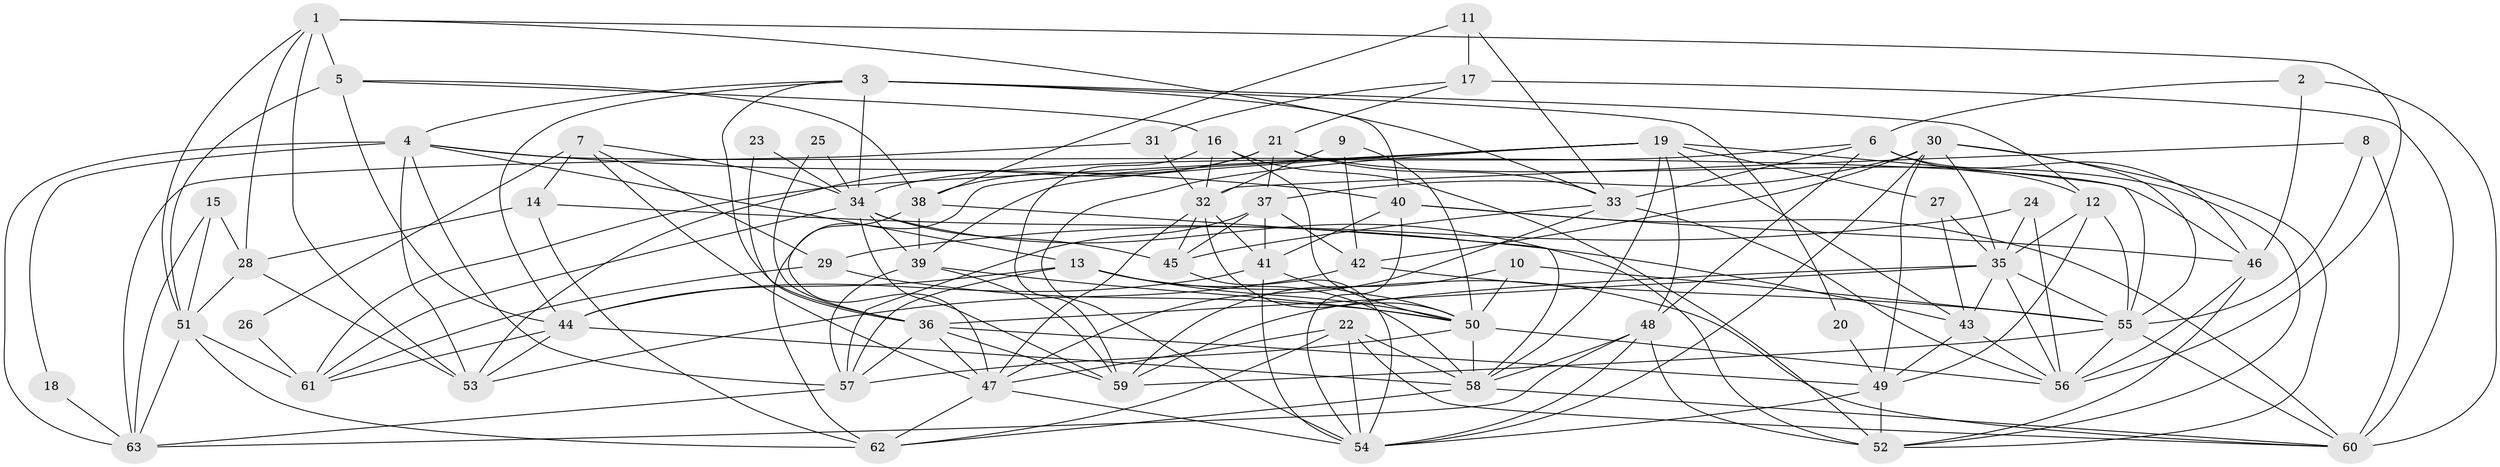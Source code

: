 // original degree distribution, {5: 0.2, 3: 0.288, 4: 0.272, 6: 0.096, 2: 0.112, 7: 0.016, 9: 0.008, 8: 0.008}
// Generated by graph-tools (version 1.1) at 2025/50/03/09/25 03:50:01]
// undirected, 63 vertices, 182 edges
graph export_dot {
graph [start="1"]
  node [color=gray90,style=filled];
  1;
  2;
  3;
  4;
  5;
  6;
  7;
  8;
  9;
  10;
  11;
  12;
  13;
  14;
  15;
  16;
  17;
  18;
  19;
  20;
  21;
  22;
  23;
  24;
  25;
  26;
  27;
  28;
  29;
  30;
  31;
  32;
  33;
  34;
  35;
  36;
  37;
  38;
  39;
  40;
  41;
  42;
  43;
  44;
  45;
  46;
  47;
  48;
  49;
  50;
  51;
  52;
  53;
  54;
  55;
  56;
  57;
  58;
  59;
  60;
  61;
  62;
  63;
  1 -- 5 [weight=1.0];
  1 -- 28 [weight=1.0];
  1 -- 33 [weight=1.0];
  1 -- 51 [weight=1.0];
  1 -- 53 [weight=1.0];
  1 -- 56 [weight=1.0];
  2 -- 6 [weight=1.0];
  2 -- 46 [weight=1.0];
  2 -- 60 [weight=1.0];
  3 -- 4 [weight=1.0];
  3 -- 12 [weight=1.0];
  3 -- 20 [weight=1.0];
  3 -- 34 [weight=1.0];
  3 -- 36 [weight=1.0];
  3 -- 40 [weight=1.0];
  3 -- 44 [weight=1.0];
  4 -- 13 [weight=1.0];
  4 -- 18 [weight=1.0];
  4 -- 40 [weight=1.0];
  4 -- 46 [weight=1.0];
  4 -- 53 [weight=1.0];
  4 -- 57 [weight=1.0];
  4 -- 63 [weight=1.0];
  5 -- 16 [weight=1.0];
  5 -- 38 [weight=1.0];
  5 -- 44 [weight=1.0];
  5 -- 51 [weight=1.0];
  6 -- 12 [weight=1.0];
  6 -- 33 [weight=1.0];
  6 -- 34 [weight=1.0];
  6 -- 46 [weight=1.0];
  6 -- 48 [weight=1.0];
  7 -- 14 [weight=1.0];
  7 -- 26 [weight=1.0];
  7 -- 29 [weight=1.0];
  7 -- 34 [weight=1.0];
  7 -- 47 [weight=1.0];
  8 -- 32 [weight=1.0];
  8 -- 55 [weight=1.0];
  8 -- 60 [weight=1.0];
  9 -- 32 [weight=1.0];
  9 -- 42 [weight=1.0];
  9 -- 50 [weight=1.0];
  10 -- 50 [weight=1.0];
  10 -- 55 [weight=1.0];
  10 -- 59 [weight=1.0];
  11 -- 17 [weight=1.0];
  11 -- 33 [weight=1.0];
  11 -- 38 [weight=1.0];
  12 -- 35 [weight=1.0];
  12 -- 49 [weight=1.0];
  12 -- 55 [weight=1.0];
  13 -- 44 [weight=1.0];
  13 -- 50 [weight=1.0];
  13 -- 57 [weight=1.0];
  13 -- 58 [weight=1.0];
  13 -- 60 [weight=1.0];
  14 -- 28 [weight=1.0];
  14 -- 43 [weight=1.0];
  14 -- 62 [weight=1.0];
  15 -- 28 [weight=1.0];
  15 -- 51 [weight=1.0];
  15 -- 63 [weight=1.0];
  16 -- 32 [weight=1.0];
  16 -- 50 [weight=1.0];
  16 -- 52 [weight=1.0];
  16 -- 59 [weight=1.0];
  17 -- 21 [weight=1.0];
  17 -- 31 [weight=1.0];
  17 -- 60 [weight=1.0];
  18 -- 63 [weight=1.0];
  19 -- 27 [weight=1.0];
  19 -- 39 [weight=1.0];
  19 -- 43 [weight=1.0];
  19 -- 48 [weight=1.0];
  19 -- 54 [weight=1.0];
  19 -- 55 [weight=1.0];
  19 -- 58 [weight=1.0];
  19 -- 61 [weight=1.0];
  19 -- 62 [weight=1.0];
  20 -- 49 [weight=1.0];
  21 -- 33 [weight=1.0];
  21 -- 37 [weight=1.0];
  21 -- 38 [weight=1.0];
  21 -- 52 [weight=1.0];
  21 -- 53 [weight=1.0];
  22 -- 47 [weight=1.0];
  22 -- 54 [weight=1.0];
  22 -- 58 [weight=1.0];
  22 -- 60 [weight=1.0];
  22 -- 62 [weight=1.0];
  23 -- 34 [weight=1.0];
  23 -- 36 [weight=1.0];
  24 -- 29 [weight=1.0];
  24 -- 35 [weight=1.0];
  24 -- 56 [weight=1.0];
  25 -- 34 [weight=1.0];
  25 -- 36 [weight=1.0];
  26 -- 61 [weight=1.0];
  27 -- 35 [weight=1.0];
  27 -- 43 [weight=1.0];
  28 -- 51 [weight=1.0];
  28 -- 53 [weight=1.0];
  29 -- 50 [weight=1.0];
  29 -- 61 [weight=1.0];
  30 -- 35 [weight=1.0];
  30 -- 37 [weight=1.0];
  30 -- 42 [weight=1.0];
  30 -- 49 [weight=1.0];
  30 -- 52 [weight=1.0];
  30 -- 54 [weight=1.0];
  30 -- 55 [weight=1.0];
  31 -- 32 [weight=1.0];
  31 -- 63 [weight=1.0];
  32 -- 41 [weight=1.0];
  32 -- 45 [weight=1.0];
  32 -- 47 [weight=1.0];
  32 -- 50 [weight=1.0];
  33 -- 45 [weight=1.0];
  33 -- 47 [weight=1.0];
  33 -- 56 [weight=1.0];
  34 -- 39 [weight=1.0];
  34 -- 45 [weight=1.0];
  34 -- 52 [weight=1.0];
  34 -- 59 [weight=1.0];
  34 -- 61 [weight=1.0];
  35 -- 36 [weight=1.0];
  35 -- 43 [weight=1.0];
  35 -- 55 [weight=1.0];
  35 -- 56 [weight=1.0];
  35 -- 59 [weight=1.0];
  36 -- 47 [weight=1.0];
  36 -- 49 [weight=1.0];
  36 -- 57 [weight=1.0];
  36 -- 59 [weight=1.0];
  37 -- 41 [weight=1.0];
  37 -- 42 [weight=1.0];
  37 -- 45 [weight=1.0];
  37 -- 57 [weight=1.0];
  38 -- 39 [weight=1.0];
  38 -- 47 [weight=1.0];
  38 -- 58 [weight=1.0];
  39 -- 50 [weight=1.0];
  39 -- 57 [weight=1.0];
  39 -- 59 [weight=1.0];
  40 -- 41 [weight=1.0];
  40 -- 46 [weight=1.0];
  40 -- 54 [weight=1.0];
  40 -- 60 [weight=1.0];
  41 -- 44 [weight=1.0];
  41 -- 50 [weight=1.0];
  41 -- 54 [weight=1.0];
  42 -- 53 [weight=1.0];
  42 -- 55 [weight=1.0];
  43 -- 49 [weight=1.0];
  43 -- 56 [weight=1.0];
  44 -- 53 [weight=1.0];
  44 -- 58 [weight=1.0];
  44 -- 61 [weight=1.0];
  45 -- 54 [weight=1.0];
  46 -- 52 [weight=1.0];
  46 -- 56 [weight=2.0];
  47 -- 54 [weight=1.0];
  47 -- 62 [weight=1.0];
  48 -- 52 [weight=1.0];
  48 -- 54 [weight=1.0];
  48 -- 58 [weight=1.0];
  48 -- 63 [weight=1.0];
  49 -- 52 [weight=1.0];
  49 -- 54 [weight=1.0];
  50 -- 56 [weight=2.0];
  50 -- 57 [weight=1.0];
  50 -- 58 [weight=1.0];
  51 -- 61 [weight=1.0];
  51 -- 62 [weight=1.0];
  51 -- 63 [weight=1.0];
  55 -- 56 [weight=1.0];
  55 -- 59 [weight=1.0];
  55 -- 60 [weight=1.0];
  57 -- 63 [weight=1.0];
  58 -- 60 [weight=1.0];
  58 -- 62 [weight=1.0];
}
